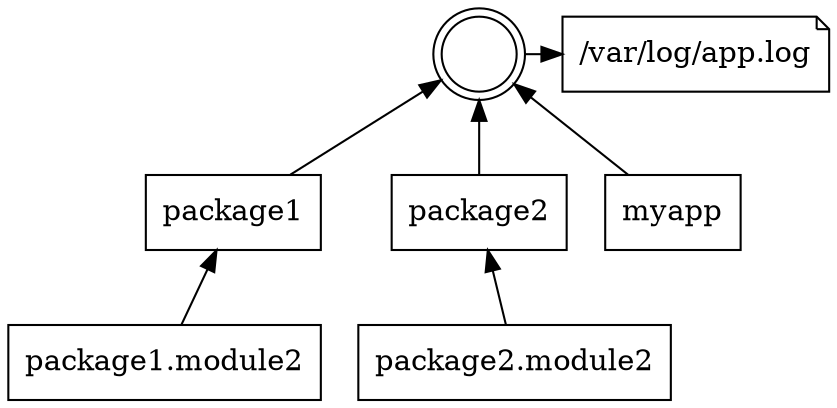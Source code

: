 digraph {
   rankdir = BT;

   node [shape = doublecircle];
   "";

   node [shape = rect];
   "package1" -> "";
   "package1.module2" -> "package1";
   "package2" -> "";
   "package2.module2" -> "package2";
   "myapp" -> "";

   node [shape = note];
   "" -> "/var/log/app.log";

   {rank = same; ""; "/var/log/app.log"}
}
